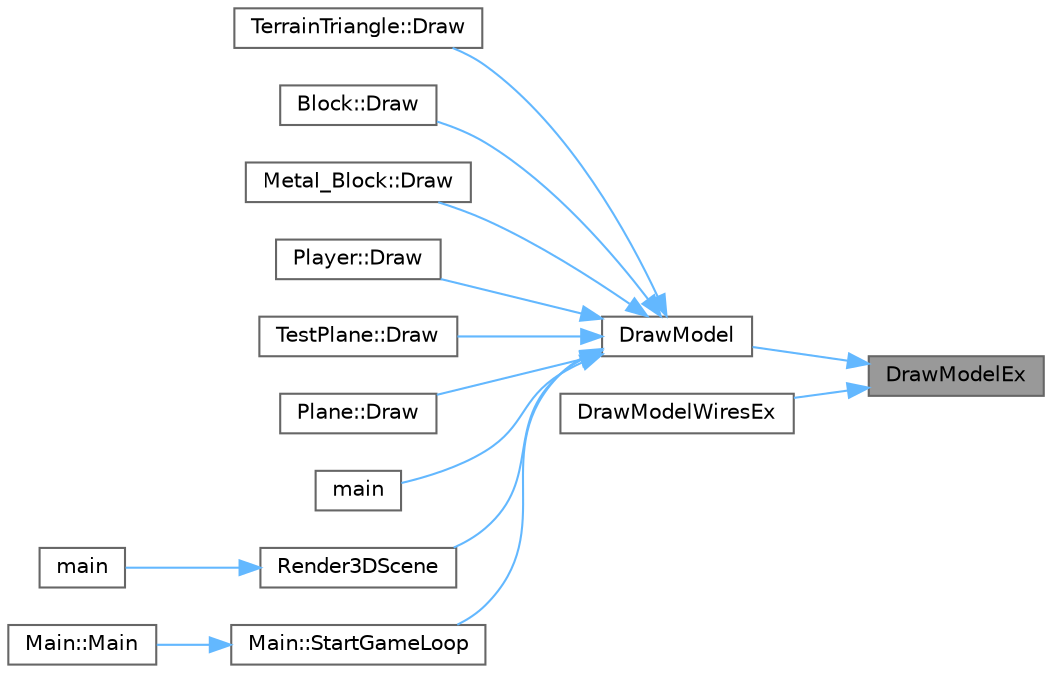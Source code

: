 digraph "DrawModelEx"
{
 // LATEX_PDF_SIZE
  bgcolor="transparent";
  edge [fontname=Helvetica,fontsize=10,labelfontname=Helvetica,labelfontsize=10];
  node [fontname=Helvetica,fontsize=10,shape=box,height=0.2,width=0.4];
  rankdir="RL";
  Node1 [id="Node000001",label="DrawModelEx",height=0.2,width=0.4,color="gray40", fillcolor="grey60", style="filled", fontcolor="black",tooltip=" "];
  Node1 -> Node2 [id="edge27_Node000001_Node000002",dir="back",color="steelblue1",style="solid",tooltip=" "];
  Node2 [id="Node000002",label="DrawModel",height=0.2,width=0.4,color="grey40", fillcolor="white", style="filled",URL="$_old_2_classes_2lib_2rmodels_8c.html#aff56ce663ea66788261c4954eb3c9583",tooltip=" "];
  Node2 -> Node3 [id="edge28_Node000002_Node000003",dir="back",color="steelblue1",style="solid",tooltip=" "];
  Node3 [id="Node000003",label="TerrainTriangle::Draw",height=0.2,width=0.4,color="grey40", fillcolor="white", style="filled",URL="$class_terrain_triangle.html#aeaa3c2e7024b1f54a6631e4fba2df0af",tooltip=" "];
  Node2 -> Node4 [id="edge29_Node000002_Node000004",dir="back",color="steelblue1",style="solid",tooltip=" "];
  Node4 [id="Node000004",label="Block::Draw",height=0.2,width=0.4,color="grey40", fillcolor="white", style="filled",URL="$class_block.html#a7cb4a11cc4435b64a9d982206fc51cc5",tooltip=" "];
  Node2 -> Node5 [id="edge30_Node000002_Node000005",dir="back",color="steelblue1",style="solid",tooltip=" "];
  Node5 [id="Node000005",label="Metal_Block::Draw",height=0.2,width=0.4,color="grey40", fillcolor="white", style="filled",URL="$class_metal___block.html#a37b0663f549600083085987c9eca0212",tooltip=" "];
  Node2 -> Node6 [id="edge31_Node000002_Node000006",dir="back",color="steelblue1",style="solid",tooltip=" "];
  Node6 [id="Node000006",label="Player::Draw",height=0.2,width=0.4,color="grey40", fillcolor="white", style="filled",URL="$class_player.html#a5b60ad157bb1e8debca89ed6903ca2a4",tooltip=" "];
  Node2 -> Node7 [id="edge32_Node000002_Node000007",dir="back",color="steelblue1",style="solid",tooltip=" "];
  Node7 [id="Node000007",label="TestPlane::Draw",height=0.2,width=0.4,color="grey40", fillcolor="white", style="filled",URL="$class_test_plane.html#a77b0ec96709d666e57d53ced8f6fa906",tooltip=" "];
  Node2 -> Node8 [id="edge33_Node000002_Node000008",dir="back",color="steelblue1",style="solid",tooltip=" "];
  Node8 [id="Node000008",label="Plane::Draw",height=0.2,width=0.4,color="grey40", fillcolor="white", style="filled",URL="$class_plane.html#af949dbff9fa8965c01d400c083137473",tooltip=" "];
  Node2 -> Node9 [id="edge34_Node000002_Node000009",dir="back",color="steelblue1",style="solid",tooltip=" "];
  Node9 [id="Node000009",label="main",height=0.2,width=0.4,color="grey40", fillcolor="white", style="filled",URL="$main_8cpp.html#a840291bc02cba5474a4cb46a9b9566fe",tooltip=" "];
  Node2 -> Node10 [id="edge35_Node000002_Node000010",dir="back",color="steelblue1",style="solid",tooltip=" "];
  Node10 [id="Node000010",label="Render3DScene",height=0.2,width=0.4,color="grey40", fillcolor="white", style="filled",URL="$_classes_2lib_2_raylib_erosion_standalone-main_2src_2main_8cpp.html#ad86ef8813977cfce37962bc5ceff25b3",tooltip=" "];
  Node10 -> Node11 [id="edge36_Node000010_Node000011",dir="back",color="steelblue1",style="solid",tooltip=" "];
  Node11 [id="Node000011",label="main",height=0.2,width=0.4,color="grey40", fillcolor="white", style="filled",URL="$_classes_2lib_2_raylib_erosion_standalone-main_2src_2main_8cpp.html#a840291bc02cba5474a4cb46a9b9566fe",tooltip=" "];
  Node2 -> Node12 [id="edge37_Node000002_Node000012",dir="back",color="steelblue1",style="solid",tooltip=" "];
  Node12 [id="Node000012",label="Main::StartGameLoop",height=0.2,width=0.4,color="grey40", fillcolor="white", style="filled",URL="$class_main.html#ae41f68a79f75d932839c81505b01b365",tooltip=" "];
  Node12 -> Node13 [id="edge38_Node000012_Node000013",dir="back",color="steelblue1",style="solid",tooltip=" "];
  Node13 [id="Node000013",label="Main::Main",height=0.2,width=0.4,color="grey40", fillcolor="white", style="filled",URL="$class_main.html#a50d4361a1b613205467a441b5c40c199",tooltip=" "];
  Node1 -> Node14 [id="edge39_Node000001_Node000014",dir="back",color="steelblue1",style="solid",tooltip=" "];
  Node14 [id="Node000014",label="DrawModelWiresEx",height=0.2,width=0.4,color="grey40", fillcolor="white", style="filled",URL="$_old_2_classes_2lib_2rmodels_8c.html#ae150eaf62f6011c5aebcd6c11094ca50",tooltip=" "];
}
